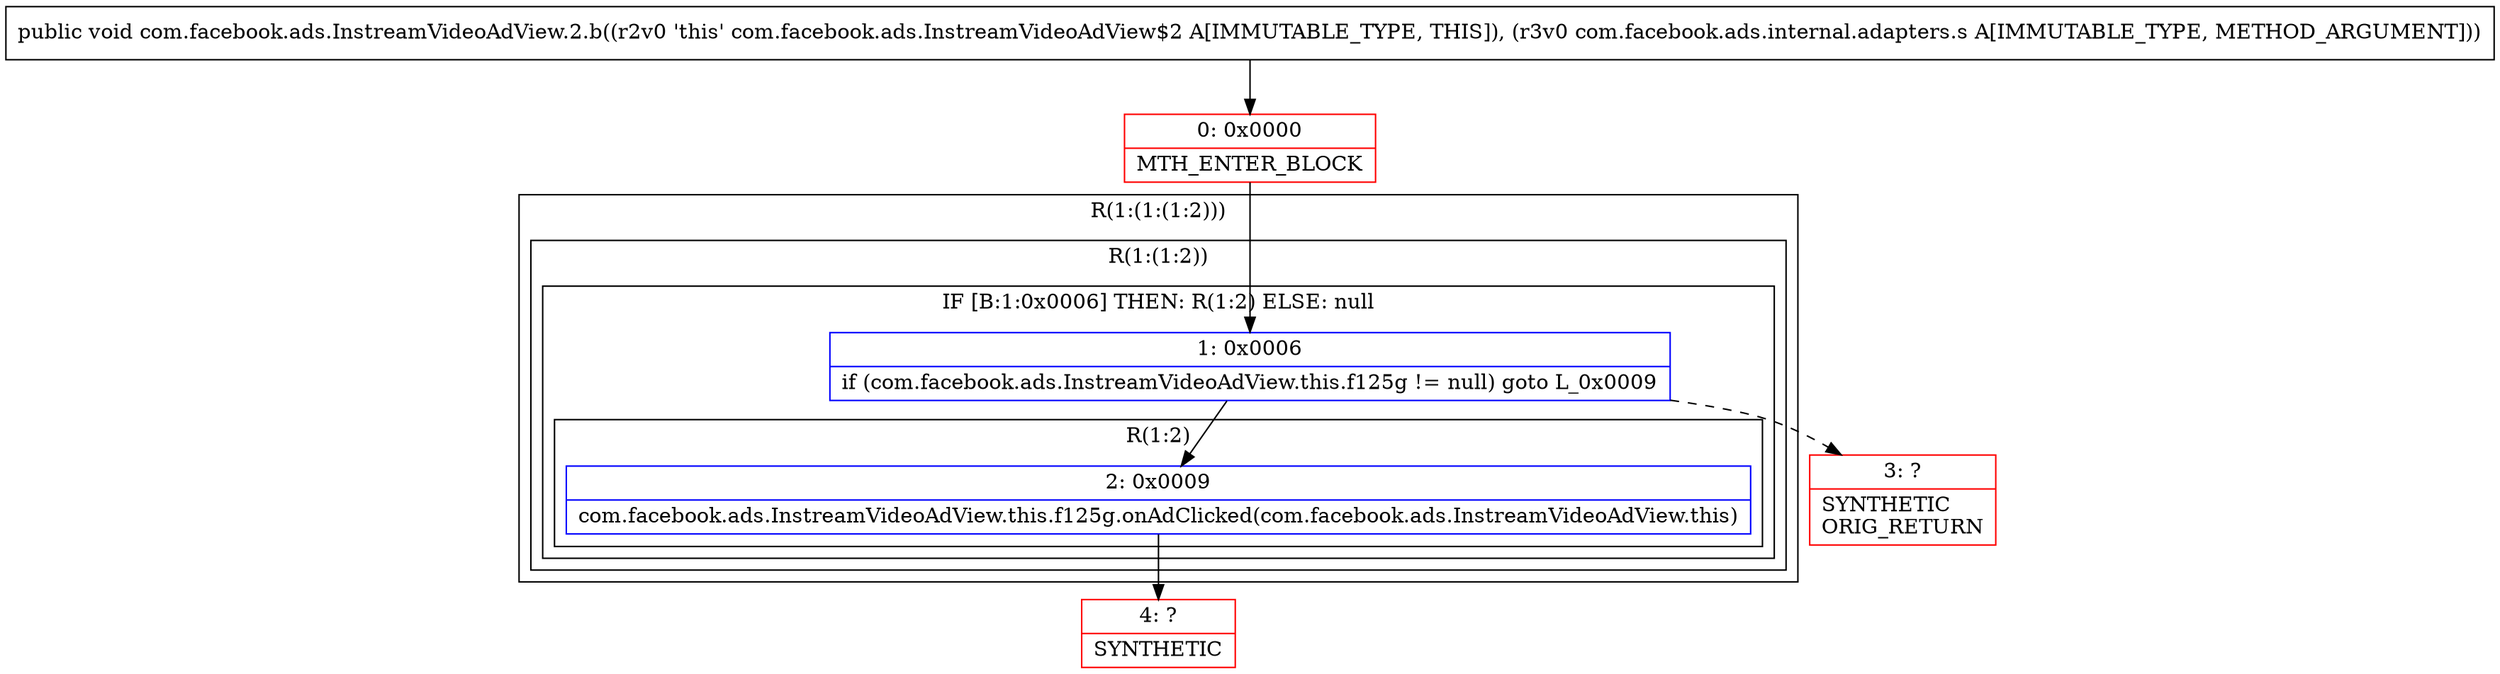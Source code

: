 digraph "CFG forcom.facebook.ads.InstreamVideoAdView.2.b(Lcom\/facebook\/ads\/internal\/adapters\/s;)V" {
subgraph cluster_Region_214698297 {
label = "R(1:(1:(1:2)))";
node [shape=record,color=blue];
subgraph cluster_Region_1697427986 {
label = "R(1:(1:2))";
node [shape=record,color=blue];
subgraph cluster_IfRegion_461934022 {
label = "IF [B:1:0x0006] THEN: R(1:2) ELSE: null";
node [shape=record,color=blue];
Node_1 [shape=record,label="{1\:\ 0x0006|if (com.facebook.ads.InstreamVideoAdView.this.f125g != null) goto L_0x0009\l}"];
subgraph cluster_Region_334343672 {
label = "R(1:2)";
node [shape=record,color=blue];
Node_2 [shape=record,label="{2\:\ 0x0009|com.facebook.ads.InstreamVideoAdView.this.f125g.onAdClicked(com.facebook.ads.InstreamVideoAdView.this)\l}"];
}
}
}
}
Node_0 [shape=record,color=red,label="{0\:\ 0x0000|MTH_ENTER_BLOCK\l}"];
Node_3 [shape=record,color=red,label="{3\:\ ?|SYNTHETIC\lORIG_RETURN\l}"];
Node_4 [shape=record,color=red,label="{4\:\ ?|SYNTHETIC\l}"];
MethodNode[shape=record,label="{public void com.facebook.ads.InstreamVideoAdView.2.b((r2v0 'this' com.facebook.ads.InstreamVideoAdView$2 A[IMMUTABLE_TYPE, THIS]), (r3v0 com.facebook.ads.internal.adapters.s A[IMMUTABLE_TYPE, METHOD_ARGUMENT])) }"];
MethodNode -> Node_0;
Node_1 -> Node_2;
Node_1 -> Node_3[style=dashed];
Node_2 -> Node_4;
Node_0 -> Node_1;
}

